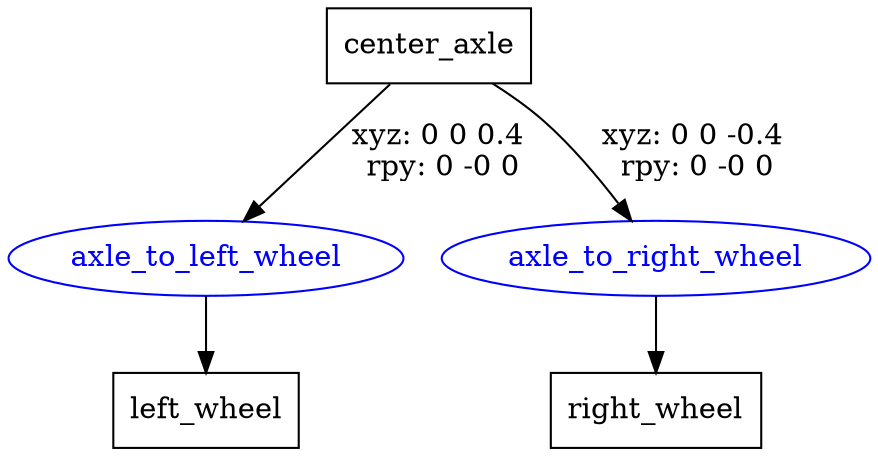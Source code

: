 digraph G {
node [shape=box];
"center_axle" [label="center_axle"];
"left_wheel" [label="left_wheel"];
"right_wheel" [label="right_wheel"];
node [shape=ellipse, color=blue, fontcolor=blue];
"center_axle" -> "axle_to_left_wheel" [label="xyz: 0 0 0.4 \nrpy: 0 -0 0"]
"axle_to_left_wheel" -> "left_wheel"
"center_axle" -> "axle_to_right_wheel" [label="xyz: 0 0 -0.4 \nrpy: 0 -0 0"]
"axle_to_right_wheel" -> "right_wheel"
}
